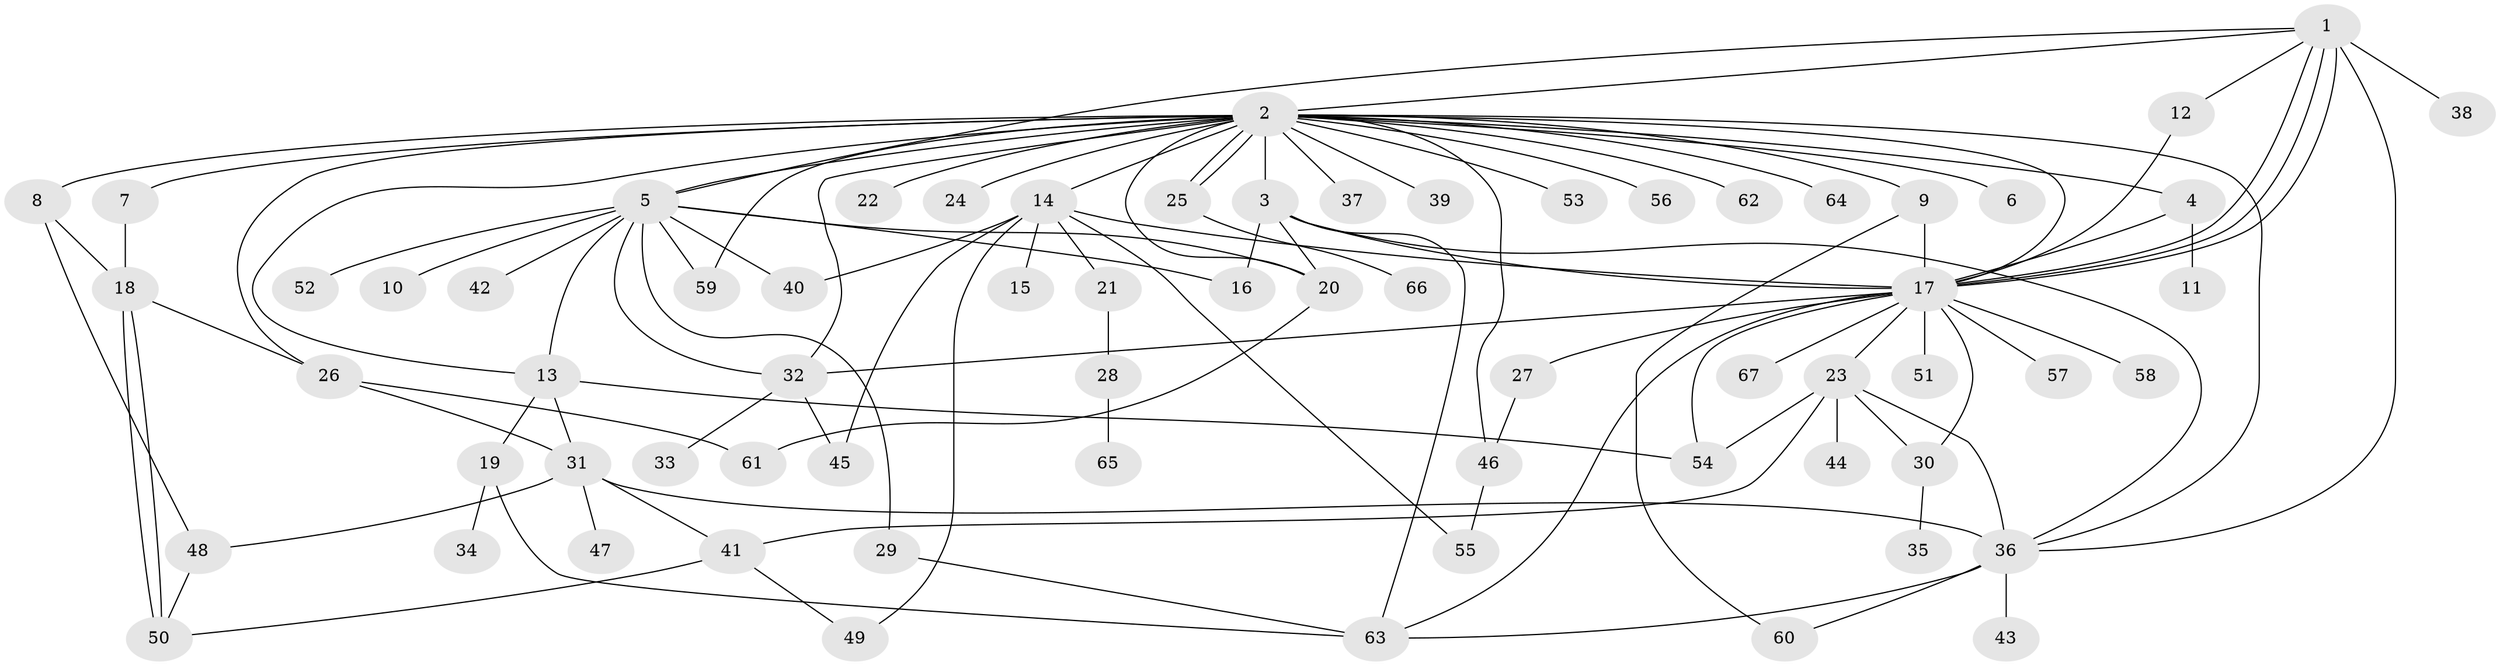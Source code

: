 // Generated by graph-tools (version 1.1) at 2025/35/03/09/25 02:35:36]
// undirected, 67 vertices, 109 edges
graph export_dot {
graph [start="1"]
  node [color=gray90,style=filled];
  1;
  2;
  3;
  4;
  5;
  6;
  7;
  8;
  9;
  10;
  11;
  12;
  13;
  14;
  15;
  16;
  17;
  18;
  19;
  20;
  21;
  22;
  23;
  24;
  25;
  26;
  27;
  28;
  29;
  30;
  31;
  32;
  33;
  34;
  35;
  36;
  37;
  38;
  39;
  40;
  41;
  42;
  43;
  44;
  45;
  46;
  47;
  48;
  49;
  50;
  51;
  52;
  53;
  54;
  55;
  56;
  57;
  58;
  59;
  60;
  61;
  62;
  63;
  64;
  65;
  66;
  67;
  1 -- 2;
  1 -- 5;
  1 -- 12;
  1 -- 17;
  1 -- 17;
  1 -- 17;
  1 -- 36;
  1 -- 38;
  2 -- 3;
  2 -- 4;
  2 -- 5;
  2 -- 6;
  2 -- 7;
  2 -- 8;
  2 -- 9;
  2 -- 13;
  2 -- 14;
  2 -- 17;
  2 -- 20;
  2 -- 22;
  2 -- 24;
  2 -- 25;
  2 -- 25;
  2 -- 26;
  2 -- 32;
  2 -- 36;
  2 -- 37;
  2 -- 39;
  2 -- 46;
  2 -- 53;
  2 -- 56;
  2 -- 59;
  2 -- 62;
  2 -- 64;
  3 -- 16;
  3 -- 17;
  3 -- 20;
  3 -- 36;
  3 -- 63;
  4 -- 11;
  4 -- 17;
  5 -- 10;
  5 -- 13;
  5 -- 16;
  5 -- 20;
  5 -- 29;
  5 -- 32;
  5 -- 40;
  5 -- 42;
  5 -- 52;
  5 -- 59;
  7 -- 18;
  8 -- 18;
  8 -- 48;
  9 -- 17;
  9 -- 60;
  12 -- 17;
  13 -- 19;
  13 -- 31;
  13 -- 54;
  14 -- 15;
  14 -- 17;
  14 -- 21;
  14 -- 40;
  14 -- 45;
  14 -- 49;
  14 -- 55;
  17 -- 23;
  17 -- 27;
  17 -- 30;
  17 -- 32;
  17 -- 51;
  17 -- 54;
  17 -- 57;
  17 -- 58;
  17 -- 63;
  17 -- 67;
  18 -- 26;
  18 -- 50;
  18 -- 50;
  19 -- 34;
  19 -- 63;
  20 -- 61;
  21 -- 28;
  23 -- 30;
  23 -- 36;
  23 -- 41;
  23 -- 44;
  23 -- 54;
  25 -- 66;
  26 -- 31;
  26 -- 61;
  27 -- 46;
  28 -- 65;
  29 -- 63;
  30 -- 35;
  31 -- 36;
  31 -- 41;
  31 -- 47;
  31 -- 48;
  32 -- 33;
  32 -- 45;
  36 -- 43;
  36 -- 60;
  36 -- 63;
  41 -- 49;
  41 -- 50;
  46 -- 55;
  48 -- 50;
}
